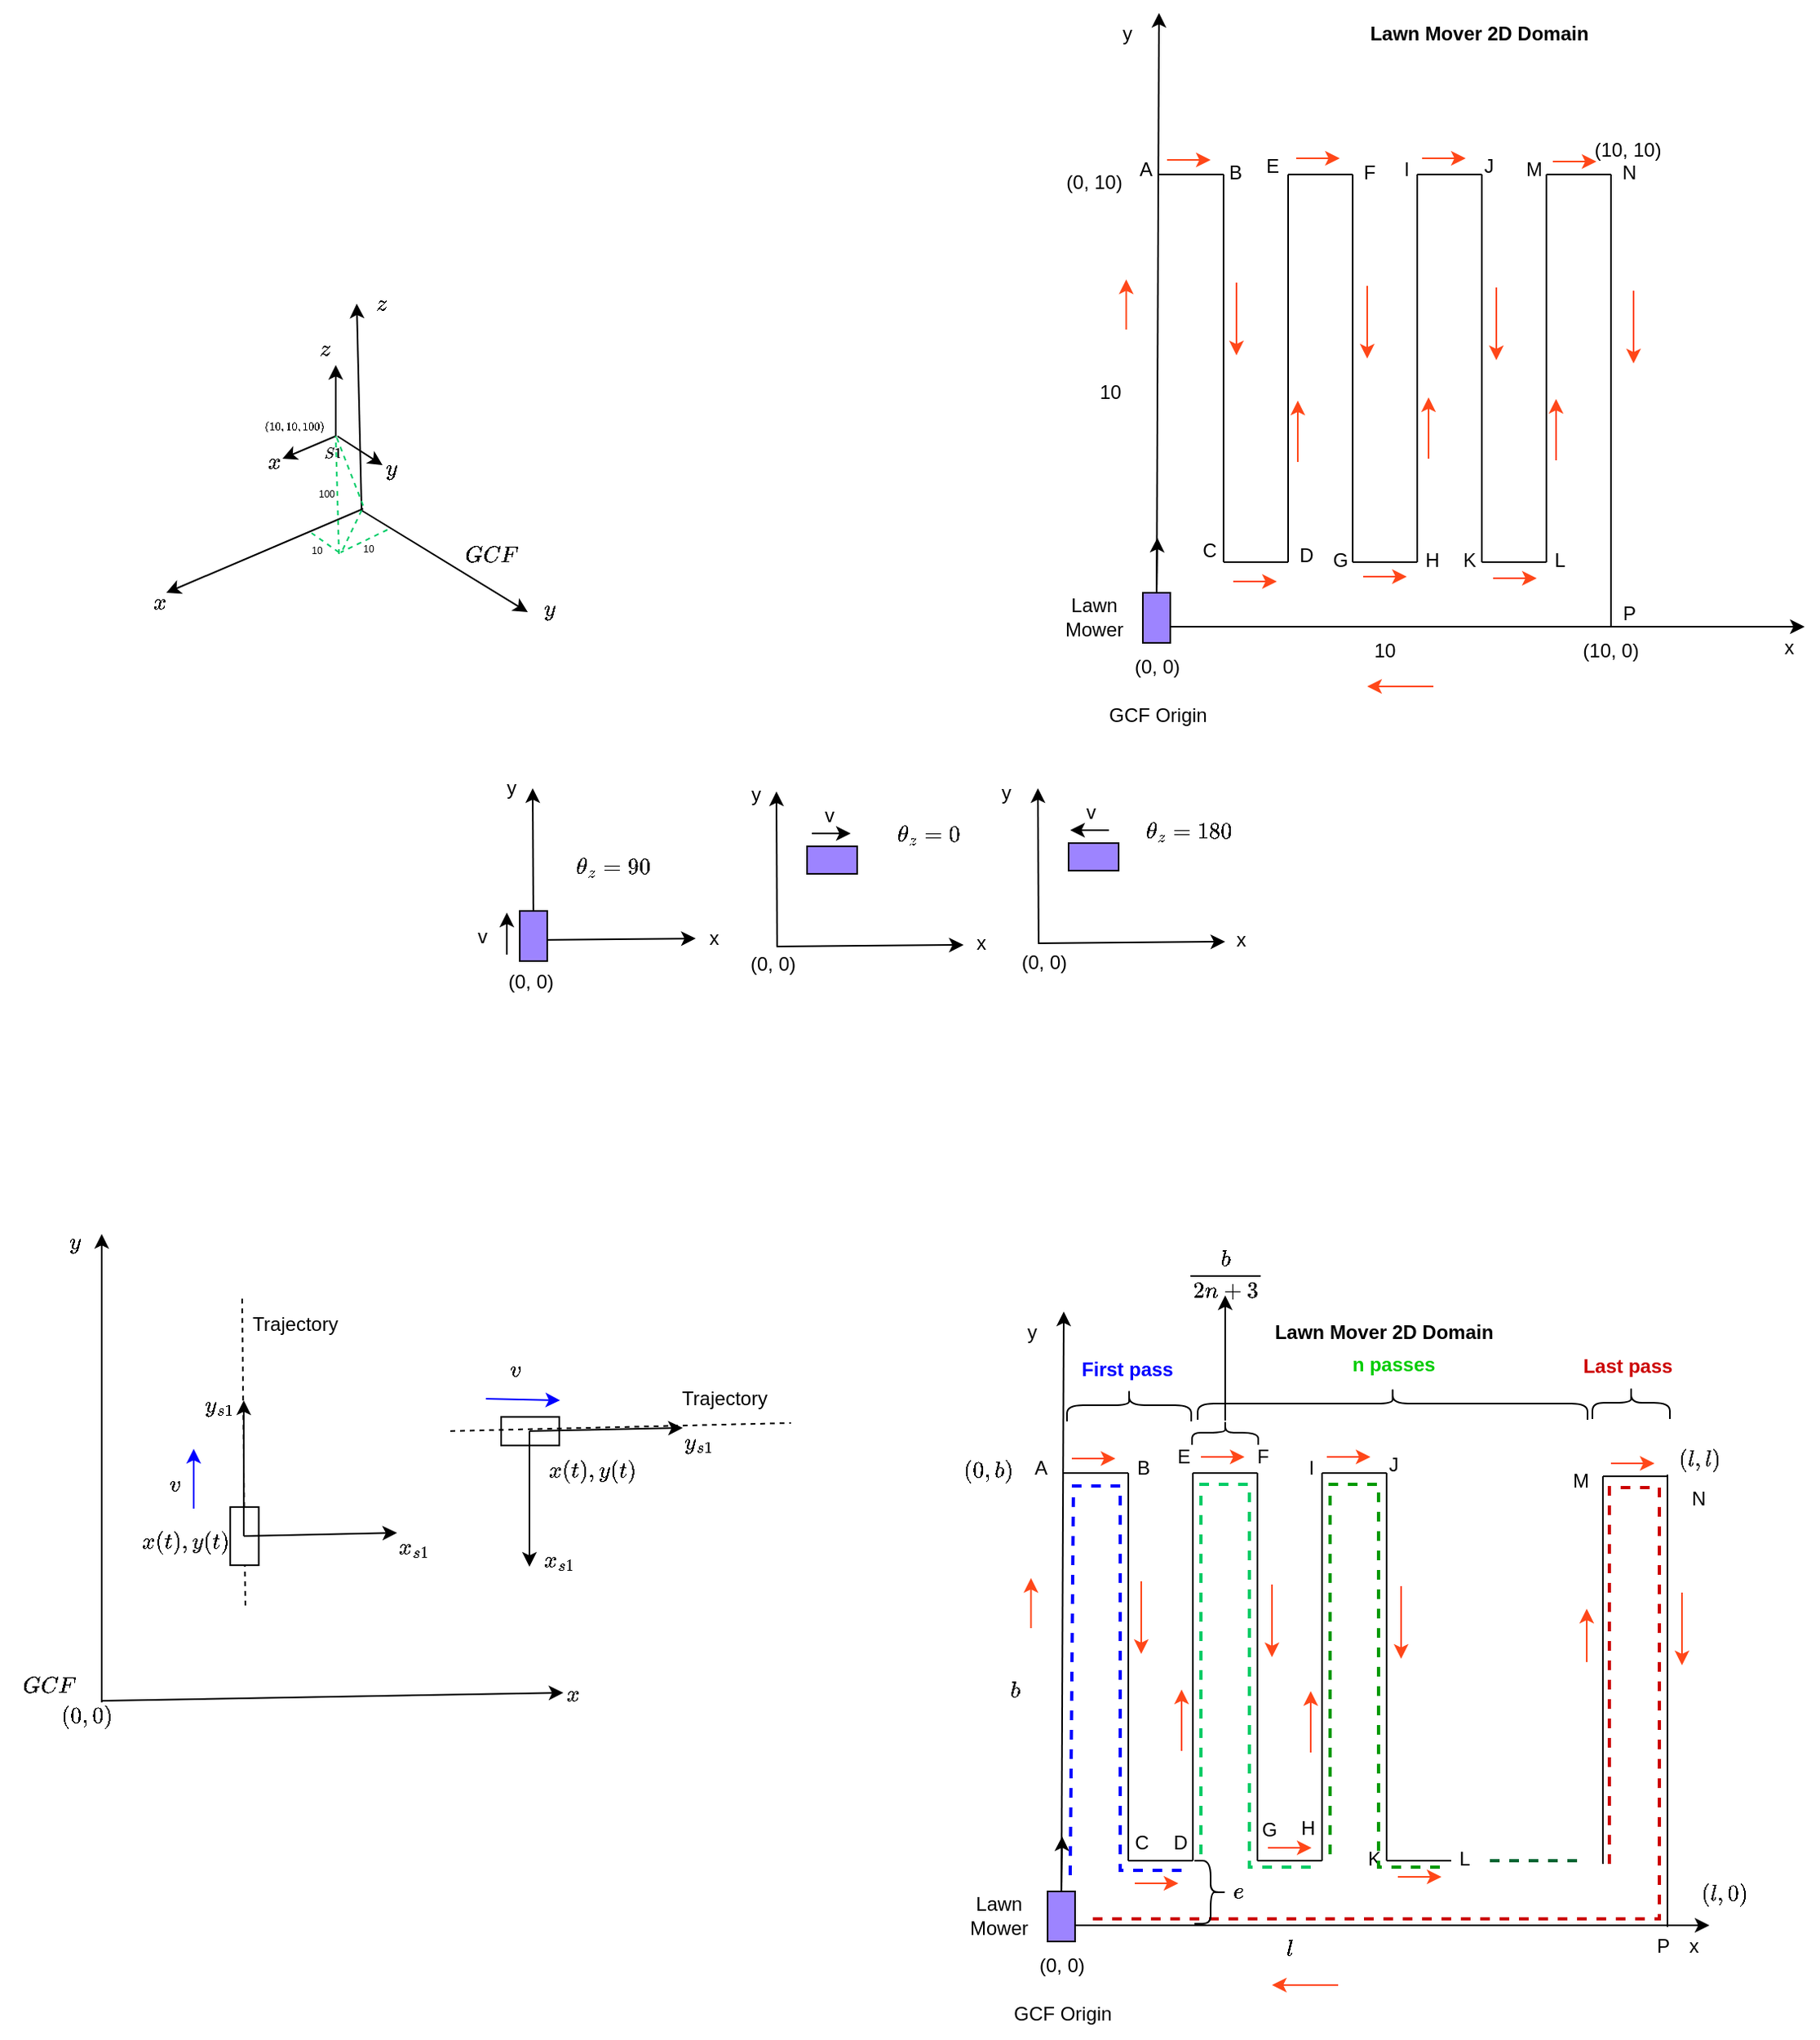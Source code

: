 <mxfile version="26.1.1">
  <diagram name="Page-1" id="CXETkPLG-mpseWr1Wi_M">
    <mxGraphModel dx="1083" dy="368" grid="0" gridSize="10" guides="0" tooltips="1" connect="1" arrows="1" fold="1" page="0" pageScale="1" pageWidth="850" pageHeight="1100" math="1" shadow="0">
      <root>
        <mxCell id="0" />
        <mxCell id="1" parent="0" />
        <mxCell id="3WBoE0iyFQPl4nHQGG1G-49" value="" style="rounded=0;whiteSpace=wrap;html=1;rotation=-90;" vertex="1" parent="1">
          <mxGeometry x="-184.54" y="954.23" width="36" height="17.66" as="geometry" />
        </mxCell>
        <mxCell id="bNmvHXN8VW5aIC0vyPQm-1" value="" style="endArrow=classic;html=1;rounded=0;" parent="1" source="bNmvHXN8VW5aIC0vyPQm-34" edge="1">
          <mxGeometry width="50" height="50" relative="1" as="geometry">
            <mxPoint x="400" y="400" as="sourcePoint" />
            <mxPoint x="400" y="20" as="targetPoint" />
          </mxGeometry>
        </mxCell>
        <mxCell id="bNmvHXN8VW5aIC0vyPQm-3" value="" style="endArrow=classic;html=1;rounded=0;" parent="1" edge="1">
          <mxGeometry width="50" height="50" relative="1" as="geometry">
            <mxPoint x="400" y="400" as="sourcePoint" />
            <mxPoint x="800" y="400" as="targetPoint" />
          </mxGeometry>
        </mxCell>
        <mxCell id="bNmvHXN8VW5aIC0vyPQm-7" value="" style="endArrow=none;html=1;rounded=0;" parent="1" edge="1">
          <mxGeometry width="50" height="50" relative="1" as="geometry">
            <mxPoint x="400" y="120" as="sourcePoint" />
            <mxPoint x="440" y="120" as="targetPoint" />
          </mxGeometry>
        </mxCell>
        <mxCell id="bNmvHXN8VW5aIC0vyPQm-8" value="" style="endArrow=none;html=1;rounded=0;fillColor=#FF8B32;" parent="1" edge="1">
          <mxGeometry width="50" height="50" relative="1" as="geometry">
            <mxPoint x="440" y="360" as="sourcePoint" />
            <mxPoint x="440" y="120" as="targetPoint" />
          </mxGeometry>
        </mxCell>
        <mxCell id="bNmvHXN8VW5aIC0vyPQm-9" value="" style="endArrow=none;html=1;rounded=0;" parent="1" edge="1">
          <mxGeometry width="50" height="50" relative="1" as="geometry">
            <mxPoint x="440" y="360" as="sourcePoint" />
            <mxPoint x="480" y="360" as="targetPoint" />
          </mxGeometry>
        </mxCell>
        <mxCell id="bNmvHXN8VW5aIC0vyPQm-10" value="" style="endArrow=none;html=1;rounded=0;" parent="1" edge="1">
          <mxGeometry width="50" height="50" relative="1" as="geometry">
            <mxPoint x="480" y="360" as="sourcePoint" />
            <mxPoint x="480" y="120" as="targetPoint" />
          </mxGeometry>
        </mxCell>
        <mxCell id="bNmvHXN8VW5aIC0vyPQm-11" value="" style="endArrow=none;html=1;rounded=0;" parent="1" edge="1">
          <mxGeometry width="50" height="50" relative="1" as="geometry">
            <mxPoint x="480" y="120" as="sourcePoint" />
            <mxPoint x="520" y="120" as="targetPoint" />
          </mxGeometry>
        </mxCell>
        <mxCell id="bNmvHXN8VW5aIC0vyPQm-12" value="" style="endArrow=none;html=1;rounded=0;" parent="1" edge="1">
          <mxGeometry width="50" height="50" relative="1" as="geometry">
            <mxPoint x="520" y="120" as="sourcePoint" />
            <mxPoint x="520" y="360" as="targetPoint" />
          </mxGeometry>
        </mxCell>
        <mxCell id="bNmvHXN8VW5aIC0vyPQm-13" value="" style="endArrow=none;html=1;rounded=0;" parent="1" edge="1">
          <mxGeometry width="50" height="50" relative="1" as="geometry">
            <mxPoint x="520" y="360" as="sourcePoint" />
            <mxPoint x="560" y="360" as="targetPoint" />
          </mxGeometry>
        </mxCell>
        <mxCell id="bNmvHXN8VW5aIC0vyPQm-14" value="" style="endArrow=none;html=1;rounded=0;" parent="1" edge="1">
          <mxGeometry width="50" height="50" relative="1" as="geometry">
            <mxPoint x="600" y="360" as="sourcePoint" />
            <mxPoint x="640" y="360" as="targetPoint" />
          </mxGeometry>
        </mxCell>
        <mxCell id="bNmvHXN8VW5aIC0vyPQm-15" value="" style="endArrow=none;html=1;rounded=0;" parent="1" edge="1">
          <mxGeometry width="50" height="50" relative="1" as="geometry">
            <mxPoint x="560" y="120" as="sourcePoint" />
            <mxPoint x="560" y="360" as="targetPoint" />
          </mxGeometry>
        </mxCell>
        <mxCell id="bNmvHXN8VW5aIC0vyPQm-16" value="" style="endArrow=none;html=1;rounded=0;" parent="1" edge="1">
          <mxGeometry width="50" height="50" relative="1" as="geometry">
            <mxPoint x="600" y="120" as="sourcePoint" />
            <mxPoint x="600" y="360" as="targetPoint" />
          </mxGeometry>
        </mxCell>
        <mxCell id="bNmvHXN8VW5aIC0vyPQm-17" value="" style="endArrow=none;html=1;rounded=0;" parent="1" edge="1">
          <mxGeometry width="50" height="50" relative="1" as="geometry">
            <mxPoint x="560" y="120" as="sourcePoint" />
            <mxPoint x="600" y="120" as="targetPoint" />
          </mxGeometry>
        </mxCell>
        <mxCell id="bNmvHXN8VW5aIC0vyPQm-18" value="" style="endArrow=none;html=1;rounded=0;" parent="1" edge="1">
          <mxGeometry width="50" height="50" relative="1" as="geometry">
            <mxPoint x="640" y="120" as="sourcePoint" />
            <mxPoint x="640" y="360" as="targetPoint" />
          </mxGeometry>
        </mxCell>
        <mxCell id="bNmvHXN8VW5aIC0vyPQm-19" value="" style="endArrow=none;html=1;rounded=0;" parent="1" edge="1">
          <mxGeometry width="50" height="50" relative="1" as="geometry">
            <mxPoint x="640" y="120" as="sourcePoint" />
            <mxPoint x="680" y="120" as="targetPoint" />
          </mxGeometry>
        </mxCell>
        <mxCell id="bNmvHXN8VW5aIC0vyPQm-20" value="" style="endArrow=none;html=1;rounded=0;" parent="1" edge="1">
          <mxGeometry width="50" height="50" relative="1" as="geometry">
            <mxPoint x="680" y="400" as="sourcePoint" />
            <mxPoint x="680" y="120" as="targetPoint" />
          </mxGeometry>
        </mxCell>
        <mxCell id="bNmvHXN8VW5aIC0vyPQm-21" value="10" style="text;html=1;align=center;verticalAlign=middle;whiteSpace=wrap;rounded=0;" parent="1" vertex="1">
          <mxGeometry x="510" y="400.0" width="60" height="30" as="geometry" />
        </mxCell>
        <mxCell id="bNmvHXN8VW5aIC0vyPQm-23" value="10" style="text;html=1;align=center;verticalAlign=middle;whiteSpace=wrap;rounded=0;" parent="1" vertex="1">
          <mxGeometry x="340" y="240.0" width="60" height="30" as="geometry" />
        </mxCell>
        <mxCell id="bNmvHXN8VW5aIC0vyPQm-24" value="(0, 0)" style="text;html=1;align=center;verticalAlign=middle;whiteSpace=wrap;rounded=0;" parent="1" vertex="1">
          <mxGeometry x="368.5" y="410" width="60" height="30" as="geometry" />
        </mxCell>
        <mxCell id="bNmvHXN8VW5aIC0vyPQm-25" value="(10, 10)" style="text;html=1;align=center;verticalAlign=middle;resizable=0;points=[];autosize=1;strokeColor=none;fillColor=none;" parent="1" vertex="1">
          <mxGeometry x="660" y="90" width="60" height="30" as="geometry" />
        </mxCell>
        <mxCell id="bNmvHXN8VW5aIC0vyPQm-26" value="(0, 10)" style="text;html=1;align=center;verticalAlign=middle;whiteSpace=wrap;rounded=0;" parent="1" vertex="1">
          <mxGeometry x="330" y="110" width="60" height="30" as="geometry" />
        </mxCell>
        <mxCell id="bNmvHXN8VW5aIC0vyPQm-27" value="(10, 0)" style="text;html=1;align=center;verticalAlign=middle;whiteSpace=wrap;rounded=0;" parent="1" vertex="1">
          <mxGeometry x="650" y="400" width="60" height="30" as="geometry" />
        </mxCell>
        <mxCell id="bNmvHXN8VW5aIC0vyPQm-28" value="GCF Origin" style="text;html=1;align=center;verticalAlign=middle;resizable=0;points=[];autosize=1;strokeColor=none;fillColor=none;" parent="1" vertex="1">
          <mxGeometry x="358.5" y="440" width="80" height="30" as="geometry" />
        </mxCell>
        <mxCell id="bNmvHXN8VW5aIC0vyPQm-29" value="x" style="text;html=1;align=center;verticalAlign=middle;resizable=0;points=[];autosize=1;strokeColor=none;fillColor=none;" parent="1" vertex="1">
          <mxGeometry x="775" y="398" width="30" height="30" as="geometry" />
        </mxCell>
        <mxCell id="bNmvHXN8VW5aIC0vyPQm-30" value="y" style="text;html=1;align=center;verticalAlign=middle;resizable=0;points=[];autosize=1;strokeColor=none;fillColor=none;" parent="1" vertex="1">
          <mxGeometry x="365" y="18" width="30" height="30" as="geometry" />
        </mxCell>
        <mxCell id="bNmvHXN8VW5aIC0vyPQm-31" value="&lt;b&gt;Lawn Mover 2D Domain&lt;/b&gt;" style="text;html=1;align=center;verticalAlign=middle;whiteSpace=wrap;rounded=0;" parent="1" vertex="1">
          <mxGeometry x="520" y="18" width="157" height="30" as="geometry" />
        </mxCell>
        <mxCell id="bNmvHXN8VW5aIC0vyPQm-35" value="" style="endArrow=classic;html=1;rounded=0;" parent="1" target="bNmvHXN8VW5aIC0vyPQm-34" edge="1">
          <mxGeometry width="50" height="50" relative="1" as="geometry">
            <mxPoint x="400" y="400" as="sourcePoint" />
            <mxPoint x="400" y="20" as="targetPoint" />
          </mxGeometry>
        </mxCell>
        <mxCell id="bNmvHXN8VW5aIC0vyPQm-34" value="" style="rounded=0;whiteSpace=wrap;html=1;fillColor=#9D84FF;" parent="1" vertex="1">
          <mxGeometry x="390" y="379" width="17" height="31" as="geometry" />
        </mxCell>
        <mxCell id="bNmvHXN8VW5aIC0vyPQm-36" value="" style="endArrow=classic;html=1;rounded=0;exitX=0.5;exitY=0;exitDx=0;exitDy=0;" parent="1" source="bNmvHXN8VW5aIC0vyPQm-34" edge="1">
          <mxGeometry width="50" height="50" relative="1" as="geometry">
            <mxPoint x="504" y="379" as="sourcePoint" />
            <mxPoint x="399" y="345" as="targetPoint" />
          </mxGeometry>
        </mxCell>
        <mxCell id="bNmvHXN8VW5aIC0vyPQm-37" value="" style="endArrow=classic;html=1;rounded=0;strokeColor=#FF4719;" parent="1" edge="1">
          <mxGeometry width="50" height="50" relative="1" as="geometry">
            <mxPoint x="379.71" y="216" as="sourcePoint" />
            <mxPoint x="379.71" y="185" as="targetPoint" />
          </mxGeometry>
        </mxCell>
        <mxCell id="bNmvHXN8VW5aIC0vyPQm-38" value="" style="endArrow=classic;html=1;rounded=0;strokeColor=#FF4719;" parent="1" edge="1">
          <mxGeometry width="50" height="50" relative="1" as="geometry">
            <mxPoint x="405" y="111" as="sourcePoint" />
            <mxPoint x="432" y="111" as="targetPoint" />
          </mxGeometry>
        </mxCell>
        <mxCell id="bNmvHXN8VW5aIC0vyPQm-39" value="" style="endArrow=classic;html=1;rounded=0;strokeColor=#FF4719;" parent="1" edge="1">
          <mxGeometry width="50" height="50" relative="1" as="geometry">
            <mxPoint x="485" y="110" as="sourcePoint" />
            <mxPoint x="512" y="110" as="targetPoint" />
          </mxGeometry>
        </mxCell>
        <mxCell id="bNmvHXN8VW5aIC0vyPQm-40" value="" style="endArrow=classic;html=1;rounded=0;strokeColor=#FF4719;" parent="1" edge="1">
          <mxGeometry width="50" height="50" relative="1" as="geometry">
            <mxPoint x="563" y="110" as="sourcePoint" />
            <mxPoint x="590" y="110" as="targetPoint" />
          </mxGeometry>
        </mxCell>
        <mxCell id="bNmvHXN8VW5aIC0vyPQm-41" value="" style="endArrow=classic;html=1;rounded=0;strokeColor=#FF4719;" parent="1" edge="1">
          <mxGeometry width="50" height="50" relative="1" as="geometry">
            <mxPoint x="644" y="112" as="sourcePoint" />
            <mxPoint x="671" y="112" as="targetPoint" />
          </mxGeometry>
        </mxCell>
        <mxCell id="bNmvHXN8VW5aIC0vyPQm-42" value="" style="endArrow=classic;html=1;rounded=0;strokeColor=#FF4719;" parent="1" edge="1">
          <mxGeometry width="50" height="50" relative="1" as="geometry">
            <mxPoint x="694" y="192" as="sourcePoint" />
            <mxPoint x="694" y="237" as="targetPoint" />
          </mxGeometry>
        </mxCell>
        <mxCell id="bNmvHXN8VW5aIC0vyPQm-43" value="" style="endArrow=classic;html=1;rounded=0;strokeColor=#FF4719;" parent="1" edge="1">
          <mxGeometry width="50" height="50" relative="1" as="geometry">
            <mxPoint x="609" y="190" as="sourcePoint" />
            <mxPoint x="609" y="235" as="targetPoint" />
          </mxGeometry>
        </mxCell>
        <mxCell id="bNmvHXN8VW5aIC0vyPQm-44" value="" style="endArrow=classic;html=1;rounded=0;strokeColor=#FF4719;" parent="1" edge="1">
          <mxGeometry width="50" height="50" relative="1" as="geometry">
            <mxPoint x="529" y="189" as="sourcePoint" />
            <mxPoint x="529" y="234" as="targetPoint" />
          </mxGeometry>
        </mxCell>
        <mxCell id="bNmvHXN8VW5aIC0vyPQm-45" value="" style="endArrow=classic;html=1;rounded=0;strokeColor=#FF4719;" parent="1" edge="1">
          <mxGeometry width="50" height="50" relative="1" as="geometry">
            <mxPoint x="448" y="187" as="sourcePoint" />
            <mxPoint x="448" y="232" as="targetPoint" />
          </mxGeometry>
        </mxCell>
        <mxCell id="bNmvHXN8VW5aIC0vyPQm-46" value="" style="endArrow=classic;html=1;rounded=0;strokeColor=#FF4719;" parent="1" edge="1">
          <mxGeometry width="50" height="50" relative="1" as="geometry">
            <mxPoint x="446" y="372" as="sourcePoint" />
            <mxPoint x="473" y="372" as="targetPoint" />
          </mxGeometry>
        </mxCell>
        <mxCell id="bNmvHXN8VW5aIC0vyPQm-47" value="" style="endArrow=classic;html=1;rounded=0;strokeColor=#FF4719;" parent="1" edge="1">
          <mxGeometry width="50" height="50" relative="1" as="geometry">
            <mxPoint x="526.5" y="369" as="sourcePoint" />
            <mxPoint x="553.5" y="369" as="targetPoint" />
          </mxGeometry>
        </mxCell>
        <mxCell id="bNmvHXN8VW5aIC0vyPQm-48" value="" style="endArrow=classic;html=1;rounded=0;strokeColor=#FF4719;" parent="1" edge="1">
          <mxGeometry width="50" height="50" relative="1" as="geometry">
            <mxPoint x="607" y="370" as="sourcePoint" />
            <mxPoint x="634" y="370" as="targetPoint" />
          </mxGeometry>
        </mxCell>
        <mxCell id="bNmvHXN8VW5aIC0vyPQm-49" value="" style="endArrow=classic;html=1;rounded=0;strokeColor=#FF4719;" parent="1" edge="1">
          <mxGeometry width="50" height="50" relative="1" as="geometry">
            <mxPoint x="646" y="297" as="sourcePoint" />
            <mxPoint x="646" y="259" as="targetPoint" />
          </mxGeometry>
        </mxCell>
        <mxCell id="bNmvHXN8VW5aIC0vyPQm-50" value="" style="endArrow=classic;html=1;rounded=0;strokeColor=#FF4719;" parent="1" edge="1">
          <mxGeometry width="50" height="50" relative="1" as="geometry">
            <mxPoint x="567" y="296" as="sourcePoint" />
            <mxPoint x="567" y="258" as="targetPoint" />
          </mxGeometry>
        </mxCell>
        <mxCell id="bNmvHXN8VW5aIC0vyPQm-51" value="" style="endArrow=classic;html=1;rounded=0;strokeColor=#FF4719;" parent="1" edge="1">
          <mxGeometry width="50" height="50" relative="1" as="geometry">
            <mxPoint x="486" y="298" as="sourcePoint" />
            <mxPoint x="486" y="260" as="targetPoint" />
          </mxGeometry>
        </mxCell>
        <mxCell id="bNmvHXN8VW5aIC0vyPQm-52" value="" style="endArrow=classic;html=1;rounded=0;strokeColor=#FF4719;" parent="1" edge="1">
          <mxGeometry width="50" height="50" relative="1" as="geometry">
            <mxPoint x="570" y="437" as="sourcePoint" />
            <mxPoint x="529" y="437" as="targetPoint" />
          </mxGeometry>
        </mxCell>
        <mxCell id="bNmvHXN8VW5aIC0vyPQm-53" value="Lawn Mower" style="text;html=1;align=center;verticalAlign=middle;whiteSpace=wrap;rounded=0;" parent="1" vertex="1">
          <mxGeometry x="330" y="379" width="60" height="30" as="geometry" />
        </mxCell>
        <mxCell id="bNmvHXN8VW5aIC0vyPQm-54" value="A" style="text;html=1;align=center;verticalAlign=middle;whiteSpace=wrap;rounded=0;" parent="1" vertex="1">
          <mxGeometry x="362" y="102" width="60" height="30" as="geometry" />
        </mxCell>
        <mxCell id="bNmvHXN8VW5aIC0vyPQm-56" value="B" style="text;html=1;align=center;verticalAlign=middle;resizable=0;points=[];autosize=1;strokeColor=none;fillColor=none;" parent="1" vertex="1">
          <mxGeometry x="434" y="106" width="26" height="26" as="geometry" />
        </mxCell>
        <mxCell id="bNmvHXN8VW5aIC0vyPQm-57" value="C" style="text;html=1;align=center;verticalAlign=middle;resizable=0;points=[];autosize=1;strokeColor=none;fillColor=none;" parent="1" vertex="1">
          <mxGeometry x="417" y="340" width="27" height="26" as="geometry" />
        </mxCell>
        <mxCell id="bNmvHXN8VW5aIC0vyPQm-58" value="D" style="text;html=1;align=center;verticalAlign=middle;resizable=0;points=[];autosize=1;strokeColor=none;fillColor=none;" parent="1" vertex="1">
          <mxGeometry x="477" y="343" width="27" height="26" as="geometry" />
        </mxCell>
        <mxCell id="bNmvHXN8VW5aIC0vyPQm-59" value="E" style="text;html=1;align=center;verticalAlign=middle;resizable=0;points=[];autosize=1;strokeColor=none;fillColor=none;" parent="1" vertex="1">
          <mxGeometry x="457" y="102" width="26" height="26" as="geometry" />
        </mxCell>
        <mxCell id="bNmvHXN8VW5aIC0vyPQm-60" value="F" style="text;html=1;align=center;verticalAlign=middle;resizable=0;points=[];autosize=1;strokeColor=none;fillColor=none;" parent="1" vertex="1">
          <mxGeometry x="517" y="106" width="25" height="26" as="geometry" />
        </mxCell>
        <mxCell id="bNmvHXN8VW5aIC0vyPQm-61" value="G" style="text;html=1;align=center;verticalAlign=middle;resizable=0;points=[];autosize=1;strokeColor=none;fillColor=none;" parent="1" vertex="1">
          <mxGeometry x="498" y="346" width="27" height="26" as="geometry" />
        </mxCell>
        <mxCell id="bNmvHXN8VW5aIC0vyPQm-62" value="H" style="text;html=1;align=center;verticalAlign=middle;resizable=0;points=[];autosize=1;strokeColor=none;fillColor=none;" parent="1" vertex="1">
          <mxGeometry x="555" y="346" width="27" height="26" as="geometry" />
        </mxCell>
        <mxCell id="bNmvHXN8VW5aIC0vyPQm-63" value="I" style="text;html=1;align=center;verticalAlign=middle;resizable=0;points=[];autosize=1;strokeColor=none;fillColor=none;" parent="1" vertex="1">
          <mxGeometry x="542" y="104" width="21" height="26" as="geometry" />
        </mxCell>
        <mxCell id="bNmvHXN8VW5aIC0vyPQm-64" value="J" style="text;html=1;align=center;verticalAlign=middle;resizable=0;points=[];autosize=1;strokeColor=none;fillColor=none;" parent="1" vertex="1">
          <mxGeometry x="592" y="102" width="24" height="26" as="geometry" />
        </mxCell>
        <mxCell id="bNmvHXN8VW5aIC0vyPQm-65" value="K" style="text;html=1;align=center;verticalAlign=middle;resizable=0;points=[];autosize=1;strokeColor=none;fillColor=none;" parent="1" vertex="1">
          <mxGeometry x="579" y="346" width="26" height="26" as="geometry" />
        </mxCell>
        <mxCell id="bNmvHXN8VW5aIC0vyPQm-66" value="L" style="text;html=1;align=center;verticalAlign=middle;resizable=0;points=[];autosize=1;strokeColor=none;fillColor=none;" parent="1" vertex="1">
          <mxGeometry x="635" y="346" width="25" height="26" as="geometry" />
        </mxCell>
        <mxCell id="bNmvHXN8VW5aIC0vyPQm-67" value="M" style="text;html=1;align=center;verticalAlign=middle;resizable=0;points=[];autosize=1;strokeColor=none;fillColor=none;" parent="1" vertex="1">
          <mxGeometry x="618" y="104" width="28" height="26" as="geometry" />
        </mxCell>
        <mxCell id="bNmvHXN8VW5aIC0vyPQm-68" value="N" style="text;html=1;align=center;verticalAlign=middle;resizable=0;points=[];autosize=1;strokeColor=none;fillColor=none;" parent="1" vertex="1">
          <mxGeometry x="677" y="106" width="27" height="26" as="geometry" />
        </mxCell>
        <mxCell id="bNmvHXN8VW5aIC0vyPQm-69" value="P" style="text;html=1;align=center;verticalAlign=middle;resizable=0;points=[];autosize=1;strokeColor=none;fillColor=none;" parent="1" vertex="1">
          <mxGeometry x="678" y="379" width="26" height="26" as="geometry" />
        </mxCell>
        <mxCell id="bNmvHXN8VW5aIC0vyPQm-70" value="" style="endArrow=classic;html=1;rounded=0;" parent="1" source="bNmvHXN8VW5aIC0vyPQm-72" edge="1">
          <mxGeometry width="50" height="50" relative="1" as="geometry">
            <mxPoint x="12" y="594" as="sourcePoint" />
            <mxPoint x="12" y="500" as="targetPoint" />
          </mxGeometry>
        </mxCell>
        <mxCell id="bNmvHXN8VW5aIC0vyPQm-71" value="" style="endArrow=classic;html=1;rounded=0;" parent="1" edge="1">
          <mxGeometry width="50" height="50" relative="1" as="geometry">
            <mxPoint x="12" y="594" as="sourcePoint" />
            <mxPoint x="113" y="593" as="targetPoint" />
          </mxGeometry>
        </mxCell>
        <mxCell id="bNmvHXN8VW5aIC0vyPQm-73" value="" style="endArrow=classic;html=1;rounded=0;" parent="1" target="bNmvHXN8VW5aIC0vyPQm-72" edge="1">
          <mxGeometry width="50" height="50" relative="1" as="geometry">
            <mxPoint x="12" y="594" as="sourcePoint" />
            <mxPoint x="12" y="480" as="targetPoint" />
          </mxGeometry>
        </mxCell>
        <mxCell id="bNmvHXN8VW5aIC0vyPQm-72" value="" style="rounded=0;whiteSpace=wrap;html=1;fillColor=#9D84FF;" parent="1" vertex="1">
          <mxGeometry x="4" y="576" width="17" height="31" as="geometry" />
        </mxCell>
        <mxCell id="bNmvHXN8VW5aIC0vyPQm-74" value="x" style="text;html=1;align=center;verticalAlign=middle;whiteSpace=wrap;rounded=0;" parent="1" vertex="1">
          <mxGeometry x="115" y="585" width="19" height="16" as="geometry" />
        </mxCell>
        <mxCell id="bNmvHXN8VW5aIC0vyPQm-75" value="y" style="text;html=1;align=center;verticalAlign=middle;whiteSpace=wrap;rounded=0;" parent="1" vertex="1">
          <mxGeometry x="-9" y="491" width="16" height="18" as="geometry" />
        </mxCell>
        <mxCell id="bNmvHXN8VW5aIC0vyPQm-76" value="$$\theta_z = 90$$" style="text;html=1;align=center;verticalAlign=middle;whiteSpace=wrap;rounded=0;" parent="1" vertex="1">
          <mxGeometry x="32" y="534" width="60" height="30" as="geometry" />
        </mxCell>
        <mxCell id="bNmvHXN8VW5aIC0vyPQm-77" value="" style="endArrow=classic;html=1;rounded=0;" parent="1" edge="1">
          <mxGeometry width="50" height="50" relative="1" as="geometry">
            <mxPoint x="-4" y="603" as="sourcePoint" />
            <mxPoint x="-4" y="577" as="targetPoint" />
          </mxGeometry>
        </mxCell>
        <mxCell id="bNmvHXN8VW5aIC0vyPQm-78" value="v" style="text;html=1;align=center;verticalAlign=middle;whiteSpace=wrap;rounded=0;" parent="1" vertex="1">
          <mxGeometry x="-28" y="584.5" width="18" height="15" as="geometry" />
        </mxCell>
        <mxCell id="bNmvHXN8VW5aIC0vyPQm-87" value="" style="endArrow=classic;html=1;rounded=0;" parent="1" edge="1">
          <mxGeometry width="50" height="50" relative="1" as="geometry">
            <mxPoint x="163.43" y="598" as="sourcePoint" />
            <mxPoint x="163" y="502" as="targetPoint" />
          </mxGeometry>
        </mxCell>
        <mxCell id="bNmvHXN8VW5aIC0vyPQm-88" value="" style="endArrow=classic;html=1;rounded=0;" parent="1" edge="1">
          <mxGeometry width="50" height="50" relative="1" as="geometry">
            <mxPoint x="163" y="598" as="sourcePoint" />
            <mxPoint x="279" y="597" as="targetPoint" />
          </mxGeometry>
        </mxCell>
        <mxCell id="bNmvHXN8VW5aIC0vyPQm-91" value="$$\theta_z = 0$$" style="text;html=1;align=center;verticalAlign=middle;whiteSpace=wrap;rounded=0;" parent="1" vertex="1">
          <mxGeometry x="227" y="514" width="60" height="30" as="geometry" />
        </mxCell>
        <mxCell id="bNmvHXN8VW5aIC0vyPQm-92" value="" style="endArrow=classic;html=1;rounded=0;" parent="1" edge="1">
          <mxGeometry width="50" height="50" relative="1" as="geometry">
            <mxPoint x="185" y="528" as="sourcePoint" />
            <mxPoint x="209" y="528" as="targetPoint" />
          </mxGeometry>
        </mxCell>
        <mxCell id="bNmvHXN8VW5aIC0vyPQm-93" value="v" style="text;html=1;align=center;verticalAlign=middle;whiteSpace=wrap;rounded=0;" parent="1" vertex="1">
          <mxGeometry x="187" y="509" width="18" height="15" as="geometry" />
        </mxCell>
        <mxCell id="bNmvHXN8VW5aIC0vyPQm-94" value="" style="rounded=0;whiteSpace=wrap;html=1;fillColor=#9D84FF;rotation=90;" parent="1" vertex="1">
          <mxGeometry x="189" y="529" width="17" height="31" as="geometry" />
        </mxCell>
        <mxCell id="bNmvHXN8VW5aIC0vyPQm-95" value="" style="endArrow=classic;html=1;rounded=0;" parent="1" edge="1">
          <mxGeometry width="50" height="50" relative="1" as="geometry">
            <mxPoint x="325.43" y="596" as="sourcePoint" />
            <mxPoint x="325" y="500" as="targetPoint" />
          </mxGeometry>
        </mxCell>
        <mxCell id="bNmvHXN8VW5aIC0vyPQm-96" value="" style="endArrow=classic;html=1;rounded=0;" parent="1" edge="1">
          <mxGeometry width="50" height="50" relative="1" as="geometry">
            <mxPoint x="325" y="596" as="sourcePoint" />
            <mxPoint x="441" y="595" as="targetPoint" />
          </mxGeometry>
        </mxCell>
        <mxCell id="bNmvHXN8VW5aIC0vyPQm-97" value="$$\theta_z = 180$$" style="text;html=1;align=center;verticalAlign=middle;whiteSpace=wrap;rounded=0;" parent="1" vertex="1">
          <mxGeometry x="389" y="512" width="60" height="30" as="geometry" />
        </mxCell>
        <mxCell id="bNmvHXN8VW5aIC0vyPQm-98" value="" style="endArrow=classic;html=1;rounded=0;" parent="1" edge="1">
          <mxGeometry width="50" height="50" relative="1" as="geometry">
            <mxPoint x="369" y="526" as="sourcePoint" />
            <mxPoint x="345" y="526" as="targetPoint" />
          </mxGeometry>
        </mxCell>
        <mxCell id="bNmvHXN8VW5aIC0vyPQm-99" value="v" style="text;html=1;align=center;verticalAlign=middle;whiteSpace=wrap;rounded=0;" parent="1" vertex="1">
          <mxGeometry x="349" y="507" width="18" height="15" as="geometry" />
        </mxCell>
        <mxCell id="bNmvHXN8VW5aIC0vyPQm-100" value="" style="rounded=0;whiteSpace=wrap;html=1;fillColor=#9D84FF;rotation=90;" parent="1" vertex="1">
          <mxGeometry x="351" y="527" width="17" height="31" as="geometry" />
        </mxCell>
        <mxCell id="bNmvHXN8VW5aIC0vyPQm-101" value="x" style="text;html=1;align=center;verticalAlign=middle;whiteSpace=wrap;rounded=0;" parent="1" vertex="1">
          <mxGeometry x="260" y="581" width="60" height="30" as="geometry" />
        </mxCell>
        <mxCell id="bNmvHXN8VW5aIC0vyPQm-102" value="x" style="text;html=1;align=center;verticalAlign=middle;whiteSpace=wrap;rounded=0;" parent="1" vertex="1">
          <mxGeometry x="421" y="579" width="60" height="30" as="geometry" />
        </mxCell>
        <mxCell id="bNmvHXN8VW5aIC0vyPQm-103" value="y" style="text;html=1;align=center;verticalAlign=middle;resizable=0;points=[];autosize=1;strokeColor=none;fillColor=none;" parent="1" vertex="1">
          <mxGeometry x="293" y="490" width="24" height="26" as="geometry" />
        </mxCell>
        <mxCell id="bNmvHXN8VW5aIC0vyPQm-104" value="y" style="text;html=1;align=center;verticalAlign=middle;resizable=0;points=[];autosize=1;strokeColor=none;fillColor=none;" parent="1" vertex="1">
          <mxGeometry x="138" y="491" width="24" height="26" as="geometry" />
        </mxCell>
        <mxCell id="bNmvHXN8VW5aIC0vyPQm-105" value="(0, 0)" style="text;html=1;align=center;verticalAlign=middle;whiteSpace=wrap;rounded=0;" parent="1" vertex="1">
          <mxGeometry x="299" y="593" width="60" height="30" as="geometry" />
        </mxCell>
        <mxCell id="bNmvHXN8VW5aIC0vyPQm-106" value="(0, 0)" style="text;html=1;align=center;verticalAlign=middle;whiteSpace=wrap;rounded=0;" parent="1" vertex="1">
          <mxGeometry x="131" y="594" width="60" height="30" as="geometry" />
        </mxCell>
        <mxCell id="bNmvHXN8VW5aIC0vyPQm-108" value="(0, 0)" style="text;html=1;align=center;verticalAlign=middle;whiteSpace=wrap;rounded=0;" parent="1" vertex="1">
          <mxGeometry x="-19" y="605" width="60" height="30" as="geometry" />
        </mxCell>
        <mxCell id="bNmvHXN8VW5aIC0vyPQm-170" value="" style="endArrow=classic;html=1;rounded=0;" parent="1" source="bNmvHXN8VW5aIC0vyPQm-197" edge="1">
          <mxGeometry width="50" height="50" relative="1" as="geometry">
            <mxPoint x="341" y="1204" as="sourcePoint" />
            <mxPoint x="341" y="824" as="targetPoint" />
          </mxGeometry>
        </mxCell>
        <mxCell id="bNmvHXN8VW5aIC0vyPQm-171" value="" style="endArrow=classic;html=1;rounded=0;" parent="1" edge="1">
          <mxGeometry width="50" height="50" relative="1" as="geometry">
            <mxPoint x="341" y="1204" as="sourcePoint" />
            <mxPoint x="741" y="1204" as="targetPoint" />
          </mxGeometry>
        </mxCell>
        <mxCell id="bNmvHXN8VW5aIC0vyPQm-172" value="" style="endArrow=none;html=1;rounded=0;" parent="1" edge="1">
          <mxGeometry width="50" height="50" relative="1" as="geometry">
            <mxPoint x="341" y="924" as="sourcePoint" />
            <mxPoint x="381" y="924" as="targetPoint" />
          </mxGeometry>
        </mxCell>
        <mxCell id="bNmvHXN8VW5aIC0vyPQm-173" value="" style="endArrow=none;html=1;rounded=0;fillColor=#FF8B32;" parent="1" edge="1">
          <mxGeometry width="50" height="50" relative="1" as="geometry">
            <mxPoint x="381" y="1164" as="sourcePoint" />
            <mxPoint x="381" y="924" as="targetPoint" />
          </mxGeometry>
        </mxCell>
        <mxCell id="bNmvHXN8VW5aIC0vyPQm-174" value="" style="endArrow=none;html=1;rounded=0;" parent="1" edge="1">
          <mxGeometry width="50" height="50" relative="1" as="geometry">
            <mxPoint x="381" y="1164" as="sourcePoint" />
            <mxPoint x="421" y="1164" as="targetPoint" />
          </mxGeometry>
        </mxCell>
        <mxCell id="bNmvHXN8VW5aIC0vyPQm-175" value="" style="endArrow=none;html=1;rounded=0;" parent="1" edge="1">
          <mxGeometry width="50" height="50" relative="1" as="geometry">
            <mxPoint x="421" y="1164" as="sourcePoint" />
            <mxPoint x="421" y="924" as="targetPoint" />
          </mxGeometry>
        </mxCell>
        <mxCell id="bNmvHXN8VW5aIC0vyPQm-176" value="" style="endArrow=none;html=1;rounded=0;" parent="1" edge="1">
          <mxGeometry width="50" height="50" relative="1" as="geometry">
            <mxPoint x="421" y="924" as="sourcePoint" />
            <mxPoint x="461" y="924" as="targetPoint" />
          </mxGeometry>
        </mxCell>
        <mxCell id="bNmvHXN8VW5aIC0vyPQm-177" value="" style="endArrow=none;html=1;rounded=0;" parent="1" edge="1">
          <mxGeometry width="50" height="50" relative="1" as="geometry">
            <mxPoint x="461" y="924" as="sourcePoint" />
            <mxPoint x="461" y="1164" as="targetPoint" />
          </mxGeometry>
        </mxCell>
        <mxCell id="bNmvHXN8VW5aIC0vyPQm-178" value="" style="endArrow=none;html=1;rounded=0;" parent="1" edge="1">
          <mxGeometry width="50" height="50" relative="1" as="geometry">
            <mxPoint x="461" y="1164" as="sourcePoint" />
            <mxPoint x="501" y="1164" as="targetPoint" />
          </mxGeometry>
        </mxCell>
        <mxCell id="bNmvHXN8VW5aIC0vyPQm-179" value="" style="endArrow=none;html=1;rounded=0;" parent="1" edge="1">
          <mxGeometry width="50" height="50" relative="1" as="geometry">
            <mxPoint x="541" y="1164" as="sourcePoint" />
            <mxPoint x="581" y="1164" as="targetPoint" />
          </mxGeometry>
        </mxCell>
        <mxCell id="bNmvHXN8VW5aIC0vyPQm-180" value="" style="endArrow=none;html=1;rounded=0;" parent="1" edge="1">
          <mxGeometry width="50" height="50" relative="1" as="geometry">
            <mxPoint x="501" y="924" as="sourcePoint" />
            <mxPoint x="501" y="1164" as="targetPoint" />
          </mxGeometry>
        </mxCell>
        <mxCell id="bNmvHXN8VW5aIC0vyPQm-181" value="" style="endArrow=none;html=1;rounded=0;" parent="1" edge="1">
          <mxGeometry width="50" height="50" relative="1" as="geometry">
            <mxPoint x="541" y="924" as="sourcePoint" />
            <mxPoint x="541" y="1164" as="targetPoint" />
          </mxGeometry>
        </mxCell>
        <mxCell id="bNmvHXN8VW5aIC0vyPQm-182" value="" style="endArrow=none;html=1;rounded=0;" parent="1" edge="1">
          <mxGeometry width="50" height="50" relative="1" as="geometry">
            <mxPoint x="501" y="924" as="sourcePoint" />
            <mxPoint x="541" y="924" as="targetPoint" />
          </mxGeometry>
        </mxCell>
        <mxCell id="bNmvHXN8VW5aIC0vyPQm-183" value="" style="endArrow=none;html=1;rounded=0;" parent="1" edge="1">
          <mxGeometry width="50" height="50" relative="1" as="geometry">
            <mxPoint x="675" y="926" as="sourcePoint" />
            <mxPoint x="675" y="1166" as="targetPoint" />
          </mxGeometry>
        </mxCell>
        <mxCell id="bNmvHXN8VW5aIC0vyPQm-184" value="" style="endArrow=none;html=1;rounded=0;" parent="1" edge="1">
          <mxGeometry width="50" height="50" relative="1" as="geometry">
            <mxPoint x="675" y="926" as="sourcePoint" />
            <mxPoint x="715" y="926" as="targetPoint" />
          </mxGeometry>
        </mxCell>
        <mxCell id="bNmvHXN8VW5aIC0vyPQm-185" value="" style="endArrow=none;html=1;rounded=0;" parent="1" edge="1">
          <mxGeometry width="50" height="50" relative="1" as="geometry">
            <mxPoint x="715" y="1205" as="sourcePoint" />
            <mxPoint x="715" y="925" as="targetPoint" />
          </mxGeometry>
        </mxCell>
        <mxCell id="bNmvHXN8VW5aIC0vyPQm-186" value="$$l$$" style="text;html=1;align=center;verticalAlign=middle;whiteSpace=wrap;rounded=0;" parent="1" vertex="1">
          <mxGeometry x="451" y="1204" width="60" height="30" as="geometry" />
        </mxCell>
        <mxCell id="bNmvHXN8VW5aIC0vyPQm-187" value="$$b$$" style="text;html=1;align=center;verticalAlign=middle;whiteSpace=wrap;rounded=0;" parent="1" vertex="1">
          <mxGeometry x="281" y="1044" width="60" height="30" as="geometry" />
        </mxCell>
        <mxCell id="bNmvHXN8VW5aIC0vyPQm-188" value="(0, 0)" style="text;html=1;align=center;verticalAlign=middle;whiteSpace=wrap;rounded=0;" parent="1" vertex="1">
          <mxGeometry x="309.5" y="1214" width="60" height="30" as="geometry" />
        </mxCell>
        <mxCell id="bNmvHXN8VW5aIC0vyPQm-189" value="$$(l, l)$$" style="text;html=1;align=center;verticalAlign=middle;resizable=0;points=[];autosize=1;strokeColor=none;fillColor=none;" parent="1" vertex="1">
          <mxGeometry x="702" y="903" width="65" height="26" as="geometry" />
        </mxCell>
        <mxCell id="bNmvHXN8VW5aIC0vyPQm-190" value="$$(0, b)$$" style="text;html=1;align=center;verticalAlign=middle;whiteSpace=wrap;rounded=0;" parent="1" vertex="1">
          <mxGeometry x="264" y="908" width="60" height="30" as="geometry" />
        </mxCell>
        <mxCell id="bNmvHXN8VW5aIC0vyPQm-191" value="$$(l, 0)$$" style="text;html=1;align=center;verticalAlign=middle;whiteSpace=wrap;rounded=0;" parent="1" vertex="1">
          <mxGeometry x="720" y="1170" width="60" height="30" as="geometry" />
        </mxCell>
        <mxCell id="bNmvHXN8VW5aIC0vyPQm-192" value="GCF Origin" style="text;html=1;align=center;verticalAlign=middle;resizable=0;points=[];autosize=1;strokeColor=none;fillColor=none;" parent="1" vertex="1">
          <mxGeometry x="299.5" y="1244" width="80" height="30" as="geometry" />
        </mxCell>
        <mxCell id="bNmvHXN8VW5aIC0vyPQm-193" value="x" style="text;html=1;align=center;verticalAlign=middle;resizable=0;points=[];autosize=1;strokeColor=none;fillColor=none;" parent="1" vertex="1">
          <mxGeometry x="716" y="1202" width="30" height="30" as="geometry" />
        </mxCell>
        <mxCell id="bNmvHXN8VW5aIC0vyPQm-194" value="y" style="text;html=1;align=center;verticalAlign=middle;resizable=0;points=[];autosize=1;strokeColor=none;fillColor=none;" parent="1" vertex="1">
          <mxGeometry x="306" y="822" width="30" height="30" as="geometry" />
        </mxCell>
        <mxCell id="bNmvHXN8VW5aIC0vyPQm-195" value="&lt;b&gt;Lawn Mover 2D Domain&lt;/b&gt;" style="text;html=1;align=center;verticalAlign=middle;whiteSpace=wrap;rounded=0;" parent="1" vertex="1">
          <mxGeometry x="461" y="822" width="157" height="30" as="geometry" />
        </mxCell>
        <mxCell id="bNmvHXN8VW5aIC0vyPQm-196" value="" style="endArrow=classic;html=1;rounded=0;" parent="1" target="bNmvHXN8VW5aIC0vyPQm-197" edge="1">
          <mxGeometry width="50" height="50" relative="1" as="geometry">
            <mxPoint x="341" y="1204" as="sourcePoint" />
            <mxPoint x="341" y="824" as="targetPoint" />
          </mxGeometry>
        </mxCell>
        <mxCell id="bNmvHXN8VW5aIC0vyPQm-197" value="" style="rounded=0;whiteSpace=wrap;html=1;fillColor=#9D84FF;" parent="1" vertex="1">
          <mxGeometry x="331" y="1183" width="17" height="31" as="geometry" />
        </mxCell>
        <mxCell id="bNmvHXN8VW5aIC0vyPQm-198" value="" style="endArrow=classic;html=1;rounded=0;exitX=0.5;exitY=0;exitDx=0;exitDy=0;" parent="1" source="bNmvHXN8VW5aIC0vyPQm-197" edge="1">
          <mxGeometry width="50" height="50" relative="1" as="geometry">
            <mxPoint x="445" y="1183" as="sourcePoint" />
            <mxPoint x="340" y="1149" as="targetPoint" />
          </mxGeometry>
        </mxCell>
        <mxCell id="bNmvHXN8VW5aIC0vyPQm-199" value="" style="endArrow=classic;html=1;rounded=0;strokeColor=#FF4719;" parent="1" edge="1">
          <mxGeometry width="50" height="50" relative="1" as="geometry">
            <mxPoint x="320.71" y="1020" as="sourcePoint" />
            <mxPoint x="320.71" y="989" as="targetPoint" />
          </mxGeometry>
        </mxCell>
        <mxCell id="bNmvHXN8VW5aIC0vyPQm-200" value="" style="endArrow=classic;html=1;rounded=0;strokeColor=#FF4719;" parent="1" edge="1">
          <mxGeometry width="50" height="50" relative="1" as="geometry">
            <mxPoint x="346" y="915" as="sourcePoint" />
            <mxPoint x="373" y="915" as="targetPoint" />
          </mxGeometry>
        </mxCell>
        <mxCell id="bNmvHXN8VW5aIC0vyPQm-201" value="" style="endArrow=classic;html=1;rounded=0;strokeColor=#FF4719;" parent="1" edge="1">
          <mxGeometry width="50" height="50" relative="1" as="geometry">
            <mxPoint x="426" y="914" as="sourcePoint" />
            <mxPoint x="453" y="914" as="targetPoint" />
          </mxGeometry>
        </mxCell>
        <mxCell id="bNmvHXN8VW5aIC0vyPQm-202" value="" style="endArrow=classic;html=1;rounded=0;strokeColor=#FF4719;" parent="1" edge="1">
          <mxGeometry width="50" height="50" relative="1" as="geometry">
            <mxPoint x="504" y="914" as="sourcePoint" />
            <mxPoint x="531" y="914" as="targetPoint" />
          </mxGeometry>
        </mxCell>
        <mxCell id="bNmvHXN8VW5aIC0vyPQm-203" value="" style="endArrow=classic;html=1;rounded=0;strokeColor=#FF4719;" parent="1" edge="1">
          <mxGeometry width="50" height="50" relative="1" as="geometry">
            <mxPoint x="680" y="918" as="sourcePoint" />
            <mxPoint x="707" y="918" as="targetPoint" />
          </mxGeometry>
        </mxCell>
        <mxCell id="bNmvHXN8VW5aIC0vyPQm-204" value="" style="endArrow=classic;html=1;rounded=0;strokeColor=#FF4719;" parent="1" edge="1">
          <mxGeometry width="50" height="50" relative="1" as="geometry">
            <mxPoint x="724" y="998" as="sourcePoint" />
            <mxPoint x="724" y="1043" as="targetPoint" />
          </mxGeometry>
        </mxCell>
        <mxCell id="bNmvHXN8VW5aIC0vyPQm-205" value="" style="endArrow=classic;html=1;rounded=0;strokeColor=#FF4719;" parent="1" edge="1">
          <mxGeometry width="50" height="50" relative="1" as="geometry">
            <mxPoint x="550" y="994" as="sourcePoint" />
            <mxPoint x="550" y="1039" as="targetPoint" />
          </mxGeometry>
        </mxCell>
        <mxCell id="bNmvHXN8VW5aIC0vyPQm-206" value="" style="endArrow=classic;html=1;rounded=0;strokeColor=#FF4719;" parent="1" edge="1">
          <mxGeometry width="50" height="50" relative="1" as="geometry">
            <mxPoint x="470" y="993" as="sourcePoint" />
            <mxPoint x="470" y="1038" as="targetPoint" />
          </mxGeometry>
        </mxCell>
        <mxCell id="bNmvHXN8VW5aIC0vyPQm-207" value="" style="endArrow=classic;html=1;rounded=0;strokeColor=#FF4719;" parent="1" edge="1">
          <mxGeometry width="50" height="50" relative="1" as="geometry">
            <mxPoint x="389" y="991" as="sourcePoint" />
            <mxPoint x="389" y="1036" as="targetPoint" />
          </mxGeometry>
        </mxCell>
        <mxCell id="bNmvHXN8VW5aIC0vyPQm-208" value="" style="endArrow=classic;html=1;rounded=0;strokeColor=#FF4719;" parent="1" edge="1">
          <mxGeometry width="50" height="50" relative="1" as="geometry">
            <mxPoint x="385" y="1178" as="sourcePoint" />
            <mxPoint x="412" y="1178" as="targetPoint" />
          </mxGeometry>
        </mxCell>
        <mxCell id="bNmvHXN8VW5aIC0vyPQm-209" value="" style="endArrow=classic;html=1;rounded=0;strokeColor=#FF4719;" parent="1" edge="1">
          <mxGeometry width="50" height="50" relative="1" as="geometry">
            <mxPoint x="467.5" y="1156" as="sourcePoint" />
            <mxPoint x="494.5" y="1156" as="targetPoint" />
          </mxGeometry>
        </mxCell>
        <mxCell id="bNmvHXN8VW5aIC0vyPQm-210" value="" style="endArrow=classic;html=1;rounded=0;strokeColor=#FF4719;" parent="1" edge="1">
          <mxGeometry width="50" height="50" relative="1" as="geometry">
            <mxPoint x="548" y="1174" as="sourcePoint" />
            <mxPoint x="575" y="1174" as="targetPoint" />
          </mxGeometry>
        </mxCell>
        <mxCell id="bNmvHXN8VW5aIC0vyPQm-211" value="" style="endArrow=classic;html=1;rounded=0;strokeColor=#FF4719;" parent="1" edge="1">
          <mxGeometry width="50" height="50" relative="1" as="geometry">
            <mxPoint x="665" y="1041" as="sourcePoint" />
            <mxPoint x="665" y="1008" as="targetPoint" />
          </mxGeometry>
        </mxCell>
        <mxCell id="bNmvHXN8VW5aIC0vyPQm-212" value="" style="endArrow=classic;html=1;rounded=0;strokeColor=#FF4719;" parent="1" edge="1">
          <mxGeometry width="50" height="50" relative="1" as="geometry">
            <mxPoint x="494" y="1097" as="sourcePoint" />
            <mxPoint x="494" y="1059" as="targetPoint" />
          </mxGeometry>
        </mxCell>
        <mxCell id="bNmvHXN8VW5aIC0vyPQm-213" value="" style="endArrow=classic;html=1;rounded=0;strokeColor=#FF4719;" parent="1" edge="1">
          <mxGeometry width="50" height="50" relative="1" as="geometry">
            <mxPoint x="414" y="1096" as="sourcePoint" />
            <mxPoint x="414" y="1058" as="targetPoint" />
          </mxGeometry>
        </mxCell>
        <mxCell id="bNmvHXN8VW5aIC0vyPQm-214" value="" style="endArrow=classic;html=1;rounded=0;strokeColor=#FF4719;" parent="1" edge="1">
          <mxGeometry width="50" height="50" relative="1" as="geometry">
            <mxPoint x="511" y="1241" as="sourcePoint" />
            <mxPoint x="470" y="1241" as="targetPoint" />
          </mxGeometry>
        </mxCell>
        <mxCell id="bNmvHXN8VW5aIC0vyPQm-215" value="Lawn Mower" style="text;html=1;align=center;verticalAlign=middle;whiteSpace=wrap;rounded=0;" parent="1" vertex="1">
          <mxGeometry x="271" y="1183" width="60" height="30" as="geometry" />
        </mxCell>
        <mxCell id="bNmvHXN8VW5aIC0vyPQm-216" value="A" style="text;html=1;align=center;verticalAlign=middle;whiteSpace=wrap;rounded=0;" parent="1" vertex="1">
          <mxGeometry x="317" y="911" width="20" height="19" as="geometry" />
        </mxCell>
        <mxCell id="bNmvHXN8VW5aIC0vyPQm-217" value="B" style="text;html=1;align=center;verticalAlign=middle;resizable=0;points=[];autosize=1;strokeColor=none;fillColor=none;" parent="1" vertex="1">
          <mxGeometry x="377" y="908" width="26" height="26" as="geometry" />
        </mxCell>
        <mxCell id="bNmvHXN8VW5aIC0vyPQm-218" value="C" style="text;html=1;align=center;verticalAlign=middle;resizable=0;points=[];autosize=1;strokeColor=none;fillColor=none;" parent="1" vertex="1">
          <mxGeometry x="375" y="1140" width="27" height="26" as="geometry" />
        </mxCell>
        <mxCell id="bNmvHXN8VW5aIC0vyPQm-219" value="D" style="text;html=1;align=center;verticalAlign=middle;resizable=0;points=[];autosize=1;strokeColor=none;fillColor=none;" parent="1" vertex="1">
          <mxGeometry x="399" y="1140" width="27" height="26" as="geometry" />
        </mxCell>
        <mxCell id="bNmvHXN8VW5aIC0vyPQm-220" value="E" style="text;html=1;align=center;verticalAlign=middle;resizable=0;points=[];autosize=1;strokeColor=none;fillColor=none;" parent="1" vertex="1">
          <mxGeometry x="402" y="901" width="26" height="26" as="geometry" />
        </mxCell>
        <mxCell id="bNmvHXN8VW5aIC0vyPQm-221" value="F" style="text;html=1;align=center;verticalAlign=middle;resizable=0;points=[];autosize=1;strokeColor=none;fillColor=none;" parent="1" vertex="1">
          <mxGeometry x="451" y="901" width="25" height="26" as="geometry" />
        </mxCell>
        <mxCell id="bNmvHXN8VW5aIC0vyPQm-222" value="G" style="text;html=1;align=center;verticalAlign=middle;resizable=0;points=[];autosize=1;strokeColor=none;fillColor=none;" parent="1" vertex="1">
          <mxGeometry x="454" y="1132" width="27" height="26" as="geometry" />
        </mxCell>
        <mxCell id="bNmvHXN8VW5aIC0vyPQm-223" value="H" style="text;html=1;align=center;verticalAlign=middle;resizable=0;points=[];autosize=1;strokeColor=none;fillColor=none;" parent="1" vertex="1">
          <mxGeometry x="478" y="1131" width="27" height="26" as="geometry" />
        </mxCell>
        <mxCell id="bNmvHXN8VW5aIC0vyPQm-224" value="I" style="text;html=1;align=center;verticalAlign=middle;resizable=0;points=[];autosize=1;strokeColor=none;fillColor=none;" parent="1" vertex="1">
          <mxGeometry x="483" y="908" width="21" height="26" as="geometry" />
        </mxCell>
        <mxCell id="bNmvHXN8VW5aIC0vyPQm-225" value="J" style="text;html=1;align=center;verticalAlign=middle;resizable=0;points=[];autosize=1;strokeColor=none;fillColor=none;" parent="1" vertex="1">
          <mxGeometry x="533" y="906" width="24" height="26" as="geometry" />
        </mxCell>
        <mxCell id="bNmvHXN8VW5aIC0vyPQm-226" value="K" style="text;html=1;align=center;verticalAlign=middle;resizable=0;points=[];autosize=1;strokeColor=none;fillColor=none;" parent="1" vertex="1">
          <mxGeometry x="520" y="1150" width="26" height="26" as="geometry" />
        </mxCell>
        <mxCell id="bNmvHXN8VW5aIC0vyPQm-227" value="L" style="text;html=1;align=center;verticalAlign=middle;resizable=0;points=[];autosize=1;strokeColor=none;fillColor=none;" parent="1" vertex="1">
          <mxGeometry x="576" y="1150" width="25" height="26" as="geometry" />
        </mxCell>
        <mxCell id="bNmvHXN8VW5aIC0vyPQm-228" value="M" style="text;html=1;align=center;verticalAlign=middle;resizable=0;points=[];autosize=1;strokeColor=none;fillColor=none;" parent="1" vertex="1">
          <mxGeometry x="647" y="916" width="28" height="26" as="geometry" />
        </mxCell>
        <mxCell id="bNmvHXN8VW5aIC0vyPQm-229" value="N" style="text;html=1;align=center;verticalAlign=middle;resizable=0;points=[];autosize=1;strokeColor=none;fillColor=none;" parent="1" vertex="1">
          <mxGeometry x="720" y="927" width="27" height="26" as="geometry" />
        </mxCell>
        <mxCell id="bNmvHXN8VW5aIC0vyPQm-230" value="P" style="text;html=1;align=center;verticalAlign=middle;resizable=0;points=[];autosize=1;strokeColor=none;fillColor=none;" parent="1" vertex="1">
          <mxGeometry x="699" y="1204" width="26" height="26" as="geometry" />
        </mxCell>
        <mxCell id="bNmvHXN8VW5aIC0vyPQm-232" value="" style="shape=curlyBracket;whiteSpace=wrap;html=1;rounded=1;labelPosition=left;verticalLabelPosition=middle;align=right;verticalAlign=middle;size=0.5;rotation=90;" parent="1" vertex="1">
          <mxGeometry x="534.75" y="760.25" width="20" height="241.5" as="geometry" />
        </mxCell>
        <mxCell id="bNmvHXN8VW5aIC0vyPQm-233" value="" style="shape=curlyBracket;whiteSpace=wrap;html=1;rounded=1;labelPosition=left;verticalLabelPosition=middle;align=right;verticalAlign=middle;size=0.5;rotation=90;" parent="1" vertex="1">
          <mxGeometry x="371.5" y="843.5" width="20" height="77" as="geometry" />
        </mxCell>
        <mxCell id="bNmvHXN8VW5aIC0vyPQm-234" value="" style="shape=curlyBracket;whiteSpace=wrap;html=1;rounded=1;labelPosition=left;verticalLabelPosition=middle;align=right;verticalAlign=middle;size=0.5;rotation=90;" parent="1" vertex="1">
          <mxGeometry x="682.5" y="856.5" width="20" height="48" as="geometry" />
        </mxCell>
        <mxCell id="bNmvHXN8VW5aIC0vyPQm-235" value="&lt;font style=&quot;color: rgb(0, 0, 255);&quot;&gt;&lt;b&gt;First pass&lt;/b&gt;&lt;/font&gt;" style="text;html=1;align=center;verticalAlign=middle;resizable=0;points=[];autosize=1;strokeColor=none;fillColor=none;" parent="1" vertex="1">
          <mxGeometry x="342" y="847" width="75" height="26" as="geometry" />
        </mxCell>
        <mxCell id="bNmvHXN8VW5aIC0vyPQm-236" value="&lt;b&gt;&lt;font style=&quot;color: rgb(0, 204, 0);&quot;&gt;n passes&lt;/font&gt;&lt;/b&gt;" style="text;html=1;align=center;verticalAlign=middle;resizable=0;points=[];autosize=1;strokeColor=none;fillColor=none;" parent="1" vertex="1">
          <mxGeometry x="510" y="844" width="69" height="26" as="geometry" />
        </mxCell>
        <mxCell id="bNmvHXN8VW5aIC0vyPQm-237" value="&lt;b&gt;&lt;font style=&quot;color: rgb(204, 0, 0);&quot;&gt;Last pass&lt;/font&gt;&lt;/b&gt;" style="text;html=1;align=center;verticalAlign=middle;resizable=0;points=[];autosize=1;strokeColor=none;fillColor=none;" parent="1" vertex="1">
          <mxGeometry x="653" y="845" width="73" height="26" as="geometry" />
        </mxCell>
        <mxCell id="bNmvHXN8VW5aIC0vyPQm-238" value="" style="endArrow=none;dashed=1;html=1;rounded=0;strokeColor=#CC0000;strokeWidth=2;" parent="1" edge="1">
          <mxGeometry width="50" height="50" relative="1" as="geometry">
            <mxPoint x="679" y="1166" as="sourcePoint" />
            <mxPoint x="353" y="1200" as="targetPoint" />
            <Array as="points">
              <mxPoint x="679" y="933" />
              <mxPoint x="710" y="933" />
              <mxPoint x="710" y="1200" />
            </Array>
          </mxGeometry>
        </mxCell>
        <mxCell id="bNmvHXN8VW5aIC0vyPQm-239" value="" style="endArrow=none;dashed=1;html=1;rounded=0;strokeColor=#0000FF;strokeWidth=2;" parent="1" edge="1">
          <mxGeometry width="50" height="50" relative="1" as="geometry">
            <mxPoint x="345" y="1173" as="sourcePoint" />
            <mxPoint x="419" y="1170" as="targetPoint" />
            <Array as="points">
              <mxPoint x="347" y="932" />
              <mxPoint x="376" y="932" />
              <mxPoint x="376" y="1170" />
            </Array>
          </mxGeometry>
        </mxCell>
        <mxCell id="bNmvHXN8VW5aIC0vyPQm-241" value="" style="endArrow=none;dashed=1;html=1;rounded=0;strokeColor=#00CC66;strokeWidth=2;" parent="1" edge="1">
          <mxGeometry width="50" height="50" relative="1" as="geometry">
            <mxPoint x="426" y="1160" as="sourcePoint" />
            <mxPoint x="497" y="1168" as="targetPoint" />
            <Array as="points">
              <mxPoint x="426" y="931" />
              <mxPoint x="456" y="931" />
              <mxPoint x="456" y="1168" />
            </Array>
          </mxGeometry>
        </mxCell>
        <mxCell id="bNmvHXN8VW5aIC0vyPQm-242" value="" style="endArrow=none;dashed=1;html=1;rounded=0;strokeColor=#009900;strokeWidth=2;" parent="1" edge="1">
          <mxGeometry width="50" height="50" relative="1" as="geometry">
            <mxPoint x="506" y="1160" as="sourcePoint" />
            <mxPoint x="577" y="1168" as="targetPoint" />
            <Array as="points">
              <mxPoint x="506" y="931" />
              <mxPoint x="536" y="931" />
              <mxPoint x="536" y="1168" />
            </Array>
          </mxGeometry>
        </mxCell>
        <mxCell id="bNmvHXN8VW5aIC0vyPQm-243" value="" style="endArrow=none;dashed=1;html=1;rounded=0;strokeColor=#006633;strokeWidth=2;" parent="1" edge="1">
          <mxGeometry width="50" height="50" relative="1" as="geometry">
            <mxPoint x="605" y="1164" as="sourcePoint" />
            <mxPoint x="663" y="1164" as="targetPoint" />
          </mxGeometry>
        </mxCell>
        <mxCell id="bNmvHXN8VW5aIC0vyPQm-245" value="" style="shape=curlyBracket;whiteSpace=wrap;html=1;rounded=1;flipH=1;labelPosition=right;verticalLabelPosition=middle;align=left;verticalAlign=middle;" parent="1" vertex="1">
          <mxGeometry x="422" y="1164" width="20" height="39" as="geometry" />
        </mxCell>
        <mxCell id="bNmvHXN8VW5aIC0vyPQm-246" value="$$e$$" style="text;html=1;align=center;verticalAlign=middle;resizable=0;points=[];autosize=1;strokeColor=none;fillColor=none;" parent="1" vertex="1">
          <mxGeometry x="423" y="1170" width="51" height="26" as="geometry" />
        </mxCell>
        <mxCell id="bNmvHXN8VW5aIC0vyPQm-250" style="edgeStyle=orthogonalEdgeStyle;rounded=0;orthogonalLoop=1;jettySize=auto;html=1;" parent="1" source="bNmvHXN8VW5aIC0vyPQm-247" target="bNmvHXN8VW5aIC0vyPQm-249" edge="1">
          <mxGeometry relative="1" as="geometry" />
        </mxCell>
        <mxCell id="bNmvHXN8VW5aIC0vyPQm-247" value="" style="shape=curlyBracket;whiteSpace=wrap;html=1;rounded=1;labelPosition=left;verticalLabelPosition=middle;align=right;verticalAlign=middle;rotation=90;" parent="1" vertex="1">
          <mxGeometry x="433.5" y="878.5" width="15" height="41" as="geometry" />
        </mxCell>
        <mxCell id="bNmvHXN8VW5aIC0vyPQm-249" value="$$\frac{b}{2n+3}$$" style="text;html=1;align=center;verticalAlign=middle;resizable=0;points=[];autosize=1;strokeColor=none;fillColor=none;" parent="1" vertex="1">
          <mxGeometry x="382" y="788" width="118" height="26" as="geometry" />
        </mxCell>
        <mxCell id="3WBoE0iyFQPl4nHQGG1G-1" value="" style="endArrow=classic;html=1;rounded=0;" edge="1" parent="1">
          <mxGeometry width="50" height="50" relative="1" as="geometry">
            <mxPoint x="-94" y="327" as="sourcePoint" />
            <mxPoint x="-97" y="200" as="targetPoint" />
          </mxGeometry>
        </mxCell>
        <mxCell id="3WBoE0iyFQPl4nHQGG1G-2" value="" style="endArrow=classic;html=1;rounded=0;" edge="1" parent="1">
          <mxGeometry width="50" height="50" relative="1" as="geometry">
            <mxPoint x="-93" y="327" as="sourcePoint" />
            <mxPoint x="-215" y="379" as="targetPoint" />
          </mxGeometry>
        </mxCell>
        <mxCell id="3WBoE0iyFQPl4nHQGG1G-3" value="" style="endArrow=classic;html=1;rounded=0;" edge="1" parent="1">
          <mxGeometry width="50" height="50" relative="1" as="geometry">
            <mxPoint x="-94" y="328" as="sourcePoint" />
            <mxPoint x="9" y="391" as="targetPoint" />
          </mxGeometry>
        </mxCell>
        <mxCell id="3WBoE0iyFQPl4nHQGG1G-4" value="$$z$$" style="text;html=1;align=center;verticalAlign=middle;whiteSpace=wrap;rounded=0;" vertex="1" parent="1">
          <mxGeometry x="-91" y="185" width="19" height="30" as="geometry" />
        </mxCell>
        <mxCell id="3WBoE0iyFQPl4nHQGG1G-5" value="$$y$$" style="text;html=1;align=center;verticalAlign=middle;resizable=0;points=[];autosize=1;strokeColor=none;fillColor=none;" vertex="1" parent="1">
          <mxGeometry x="-4" y="376" width="51" height="26" as="geometry" />
        </mxCell>
        <mxCell id="3WBoE0iyFQPl4nHQGG1G-6" value="$$x$$" style="text;html=1;align=center;verticalAlign=middle;whiteSpace=wrap;rounded=0;" vertex="1" parent="1">
          <mxGeometry x="-230" y="374" width="23" height="21" as="geometry" />
        </mxCell>
        <mxCell id="3WBoE0iyFQPl4nHQGG1G-12" value="" style="endArrow=classic;html=1;rounded=0;" edge="1" parent="1">
          <mxGeometry width="50" height="50" relative="1" as="geometry">
            <mxPoint x="-110" y="282" as="sourcePoint" />
            <mxPoint x="-110" y="238" as="targetPoint" />
          </mxGeometry>
        </mxCell>
        <mxCell id="3WBoE0iyFQPl4nHQGG1G-13" value="" style="endArrow=classic;html=1;rounded=0;" edge="1" parent="1">
          <mxGeometry width="50" height="50" relative="1" as="geometry">
            <mxPoint x="-110" y="282" as="sourcePoint" />
            <mxPoint x="-143" y="296" as="targetPoint" />
          </mxGeometry>
        </mxCell>
        <mxCell id="3WBoE0iyFQPl4nHQGG1G-14" value="" style="endArrow=classic;html=1;rounded=0;" edge="1" parent="1">
          <mxGeometry width="50" height="50" relative="1" as="geometry">
            <mxPoint x="-109" y="282" as="sourcePoint" />
            <mxPoint x="-81" y="300" as="targetPoint" />
          </mxGeometry>
        </mxCell>
        <mxCell id="3WBoE0iyFQPl4nHQGG1G-15" value="$$z$$" style="text;html=1;align=center;verticalAlign=middle;whiteSpace=wrap;rounded=0;" vertex="1" parent="1">
          <mxGeometry x="-126" y="213" width="19" height="30" as="geometry" />
        </mxCell>
        <mxCell id="3WBoE0iyFQPl4nHQGG1G-17" value="$$x$$" style="text;html=1;align=center;verticalAlign=middle;whiteSpace=wrap;rounded=0;" vertex="1" parent="1">
          <mxGeometry x="-159" y="287" width="23" height="21" as="geometry" />
        </mxCell>
        <mxCell id="3WBoE0iyFQPl4nHQGG1G-18" value="$$GCF$$" style="text;html=1;align=center;verticalAlign=middle;whiteSpace=wrap;rounded=0;" vertex="1" parent="1">
          <mxGeometry x="-27" y="347" width="26" height="17" as="geometry" />
        </mxCell>
        <mxCell id="3WBoE0iyFQPl4nHQGG1G-28" value="" style="endArrow=none;dashed=1;html=1;rounded=0;strokeColor=#00CC66;entryX=0.591;entryY=-0.144;entryDx=0;entryDy=0;entryPerimeter=0;" edge="1" parent="1" target="3WBoE0iyFQPl4nHQGG1G-29">
          <mxGeometry width="50" height="50" relative="1" as="geometry">
            <mxPoint x="-93" y="325" as="sourcePoint" />
            <mxPoint x="48" y="258" as="targetPoint" />
          </mxGeometry>
        </mxCell>
        <mxCell id="3WBoE0iyFQPl4nHQGG1G-29" value="&lt;font style=&quot;font-size: 8px;&quot;&gt;$$S1$$&lt;/font&gt;" style="text;html=1;align=center;verticalAlign=middle;whiteSpace=wrap;rounded=0;" vertex="1" parent="1">
          <mxGeometry x="-123" y="284" width="22" height="18" as="geometry" />
        </mxCell>
        <mxCell id="3WBoE0iyFQPl4nHQGG1G-30" value="&lt;font style=&quot;font-size: 6px;&quot;&gt;$$(10, 10, 100)$$&lt;/font&gt;" style="text;html=1;align=center;verticalAlign=middle;whiteSpace=wrap;rounded=0;" vertex="1" parent="1">
          <mxGeometry x="-151" y="268" width="32" height="16" as="geometry" />
        </mxCell>
        <mxCell id="3WBoE0iyFQPl4nHQGG1G-32" value="$$y$$" style="text;html=1;align=center;verticalAlign=middle;whiteSpace=wrap;rounded=0;" vertex="1" parent="1">
          <mxGeometry x="-87" y="291" width="23" height="21" as="geometry" />
        </mxCell>
        <mxCell id="3WBoE0iyFQPl4nHQGG1G-33" value="" style="endArrow=none;dashed=1;html=1;rounded=0;strokeColor=#00CC66;entryX=0.591;entryY=-0.144;entryDx=0;entryDy=0;entryPerimeter=0;" edge="1" parent="1">
          <mxGeometry width="50" height="50" relative="1" as="geometry">
            <mxPoint x="-108" y="355" as="sourcePoint" />
            <mxPoint x="-110" y="282" as="targetPoint" />
          </mxGeometry>
        </mxCell>
        <mxCell id="3WBoE0iyFQPl4nHQGG1G-34" value="" style="endArrow=none;dashed=1;html=1;rounded=0;strokeColor=#00CC66;" edge="1" parent="1">
          <mxGeometry width="50" height="50" relative="1" as="geometry">
            <mxPoint x="-78" y="340" as="sourcePoint" />
            <mxPoint x="-107" y="354" as="targetPoint" />
          </mxGeometry>
        </mxCell>
        <mxCell id="3WBoE0iyFQPl4nHQGG1G-35" value="" style="endArrow=none;dashed=1;html=1;rounded=0;strokeColor=#00CC66;" edge="1" parent="1">
          <mxGeometry width="50" height="50" relative="1" as="geometry">
            <mxPoint x="-108" y="354" as="sourcePoint" />
            <mxPoint x="-125" y="342" as="targetPoint" />
          </mxGeometry>
        </mxCell>
        <mxCell id="3WBoE0iyFQPl4nHQGG1G-37" value="" style="endArrow=none;dashed=1;html=1;rounded=0;strokeColor=#00CC66;" edge="1" parent="1">
          <mxGeometry width="50" height="50" relative="1" as="geometry">
            <mxPoint x="-94" y="328" as="sourcePoint" />
            <mxPoint x="-106" y="353" as="targetPoint" />
          </mxGeometry>
        </mxCell>
        <mxCell id="3WBoE0iyFQPl4nHQGG1G-38" value="&lt;font style=&quot;font-size: 6px;&quot;&gt;10&lt;/font&gt;" style="text;html=1;align=center;verticalAlign=middle;whiteSpace=wrap;rounded=0;" vertex="1" parent="1">
          <mxGeometry x="-94" y="346" width="9" height="7" as="geometry" />
        </mxCell>
        <mxCell id="3WBoE0iyFQPl4nHQGG1G-40" value="&lt;font style=&quot;font-size: 6px;&quot;&gt;10&lt;/font&gt;" style="text;html=1;align=center;verticalAlign=middle;whiteSpace=wrap;rounded=0;" vertex="1" parent="1">
          <mxGeometry x="-126" y="347" width="9" height="7" as="geometry" />
        </mxCell>
        <mxCell id="3WBoE0iyFQPl4nHQGG1G-41" value="&lt;font style=&quot;font-size: 6px;&quot;&gt;100&lt;/font&gt;" style="text;html=1;align=center;verticalAlign=middle;whiteSpace=wrap;rounded=0;" vertex="1" parent="1">
          <mxGeometry x="-120" y="312" width="9" height="7" as="geometry" />
        </mxCell>
        <mxCell id="3WBoE0iyFQPl4nHQGG1G-42" value="" style="endArrow=classic;html=1;rounded=0;" edge="1" parent="1">
          <mxGeometry width="50" height="50" relative="1" as="geometry">
            <mxPoint x="-255" y="1066" as="sourcePoint" />
            <mxPoint x="-255" y="776" as="targetPoint" />
          </mxGeometry>
        </mxCell>
        <mxCell id="3WBoE0iyFQPl4nHQGG1G-43" value="" style="endArrow=classic;html=1;rounded=0;" edge="1" parent="1">
          <mxGeometry width="50" height="50" relative="1" as="geometry">
            <mxPoint x="-255" y="1065" as="sourcePoint" />
            <mxPoint x="31" y="1060" as="targetPoint" />
          </mxGeometry>
        </mxCell>
        <mxCell id="3WBoE0iyFQPl4nHQGG1G-44" value="" style="endArrow=none;dashed=1;html=1;rounded=0;" edge="1" parent="1" source="3WBoE0iyFQPl4nHQGG1G-49">
          <mxGeometry width="50" height="50" relative="1" as="geometry">
            <mxPoint x="-166" y="1006" as="sourcePoint" />
            <mxPoint x="-168" y="816" as="targetPoint" />
          </mxGeometry>
        </mxCell>
        <mxCell id="3WBoE0iyFQPl4nHQGG1G-45" value="$$(0, 0)$$" style="text;html=1;align=center;verticalAlign=middle;whiteSpace=wrap;rounded=0;" vertex="1" parent="1">
          <mxGeometry x="-281" y="1060" width="33" height="30" as="geometry" />
        </mxCell>
        <mxCell id="3WBoE0iyFQPl4nHQGG1G-47" value="$$x$$" style="text;html=1;align=center;verticalAlign=middle;whiteSpace=wrap;rounded=0;" vertex="1" parent="1">
          <mxGeometry x="21" y="1046" width="33" height="30" as="geometry" />
        </mxCell>
        <mxCell id="3WBoE0iyFQPl4nHQGG1G-48" value="$$y$$" style="text;html=1;align=center;verticalAlign=middle;whiteSpace=wrap;rounded=0;" vertex="1" parent="1">
          <mxGeometry x="-288" y="766" width="33" height="30" as="geometry" />
        </mxCell>
        <mxCell id="3WBoE0iyFQPl4nHQGG1G-50" value="" style="endArrow=none;dashed=1;html=1;rounded=0;" edge="1" parent="1" target="3WBoE0iyFQPl4nHQGG1G-49">
          <mxGeometry width="50" height="50" relative="1" as="geometry">
            <mxPoint x="-166" y="1006" as="sourcePoint" />
            <mxPoint x="-168" y="816" as="targetPoint" />
          </mxGeometry>
        </mxCell>
        <mxCell id="3WBoE0iyFQPl4nHQGG1G-51" value="" style="endArrow=classic;html=1;rounded=0;" edge="1" parent="1">
          <mxGeometry width="50" height="50" relative="1" as="geometry">
            <mxPoint x="-167" y="963" as="sourcePoint" />
            <mxPoint x="-167" y="879" as="targetPoint" />
          </mxGeometry>
        </mxCell>
        <mxCell id="3WBoE0iyFQPl4nHQGG1G-52" value="" style="endArrow=classic;html=1;rounded=0;" edge="1" parent="1">
          <mxGeometry width="50" height="50" relative="1" as="geometry">
            <mxPoint x="-167" y="963" as="sourcePoint" />
            <mxPoint x="-72" y="961" as="targetPoint" />
          </mxGeometry>
        </mxCell>
        <mxCell id="3WBoE0iyFQPl4nHQGG1G-53" value="$$x_{s1}$$" style="text;html=1;align=center;verticalAlign=middle;whiteSpace=wrap;rounded=0;" vertex="1" parent="1">
          <mxGeometry x="-74" y="960" width="25" height="20" as="geometry" />
        </mxCell>
        <mxCell id="3WBoE0iyFQPl4nHQGG1G-54" value="$$y_{s1}$$" style="text;html=1;align=center;verticalAlign=middle;whiteSpace=wrap;rounded=0;" vertex="1" parent="1">
          <mxGeometry x="-194" y="872" width="25" height="20" as="geometry" />
        </mxCell>
        <mxCell id="3WBoE0iyFQPl4nHQGG1G-55" value="Trajectory" style="text;html=1;align=center;verticalAlign=middle;whiteSpace=wrap;rounded=0;" vertex="1" parent="1">
          <mxGeometry x="-165" y="817" width="60" height="30" as="geometry" />
        </mxCell>
        <mxCell id="3WBoE0iyFQPl4nHQGG1G-56" value="$$x(t), y(t)$$" style="text;html=1;align=center;verticalAlign=middle;whiteSpace=wrap;rounded=0;" vertex="1" parent="1">
          <mxGeometry x="-225" y="957" width="44" height="19" as="geometry" />
        </mxCell>
        <mxCell id="3WBoE0iyFQPl4nHQGG1G-57" value="$$GCF$$" style="text;html=1;align=center;verticalAlign=middle;whiteSpace=wrap;rounded=0;" vertex="1" parent="1">
          <mxGeometry x="-318" y="1041" width="60" height="30" as="geometry" />
        </mxCell>
        <mxCell id="3WBoE0iyFQPl4nHQGG1G-58" value="" style="endArrow=classic;html=1;rounded=0;strokeColor=#0000FF;" edge="1" parent="1">
          <mxGeometry width="50" height="50" relative="1" as="geometry">
            <mxPoint x="-198" y="946" as="sourcePoint" />
            <mxPoint x="-198" y="909" as="targetPoint" />
          </mxGeometry>
        </mxCell>
        <mxCell id="3WBoE0iyFQPl4nHQGG1G-59" value="$$v$$" style="text;html=1;align=center;verticalAlign=middle;resizable=0;points=[];autosize=1;strokeColor=none;fillColor=none;" vertex="1" parent="1">
          <mxGeometry x="-236" y="918" width="51" height="26" as="geometry" />
        </mxCell>
        <mxCell id="3WBoE0iyFQPl4nHQGG1G-60" value="" style="rounded=0;whiteSpace=wrap;html=1;rotation=0;" vertex="1" parent="1">
          <mxGeometry x="-7.54" y="889.23" width="36" height="17.66" as="geometry" />
        </mxCell>
        <mxCell id="3WBoE0iyFQPl4nHQGG1G-61" value="" style="endArrow=none;dashed=1;html=1;rounded=0;" edge="1" parent="1">
          <mxGeometry width="50" height="50" relative="1" as="geometry">
            <mxPoint x="-39" y="898" as="sourcePoint" />
            <mxPoint x="172" y="893" as="targetPoint" />
          </mxGeometry>
        </mxCell>
        <mxCell id="3WBoE0iyFQPl4nHQGG1G-63" value="" style="endArrow=classic;html=1;rounded=0;" edge="1" parent="1">
          <mxGeometry width="50" height="50" relative="1" as="geometry">
            <mxPoint x="10" y="898" as="sourcePoint" />
            <mxPoint x="10" y="982" as="targetPoint" />
          </mxGeometry>
        </mxCell>
        <mxCell id="3WBoE0iyFQPl4nHQGG1G-64" value="" style="endArrow=classic;html=1;rounded=0;" edge="1" parent="1">
          <mxGeometry width="50" height="50" relative="1" as="geometry">
            <mxPoint x="10" y="898" as="sourcePoint" />
            <mxPoint x="105" y="896" as="targetPoint" />
          </mxGeometry>
        </mxCell>
        <mxCell id="3WBoE0iyFQPl4nHQGG1G-65" value="$$y_{s1}$$" style="text;html=1;align=center;verticalAlign=middle;whiteSpace=wrap;rounded=0;" vertex="1" parent="1">
          <mxGeometry x="103" y="895" width="25" height="20" as="geometry" />
        </mxCell>
        <mxCell id="3WBoE0iyFQPl4nHQGG1G-66" value="$$x_{s1}$$" style="text;html=1;align=center;verticalAlign=middle;whiteSpace=wrap;rounded=0;" vertex="1" parent="1">
          <mxGeometry x="16" y="968" width="25" height="20" as="geometry" />
        </mxCell>
        <mxCell id="3WBoE0iyFQPl4nHQGG1G-67" value="Trajectory" style="text;html=1;align=center;verticalAlign=middle;whiteSpace=wrap;rounded=0;" vertex="1" parent="1">
          <mxGeometry x="105" y="864" width="52" height="27" as="geometry" />
        </mxCell>
        <mxCell id="3WBoE0iyFQPl4nHQGG1G-68" value="$$x(t), y(t)$$" style="text;html=1;align=center;verticalAlign=middle;whiteSpace=wrap;rounded=0;" vertex="1" parent="1">
          <mxGeometry x="27" y="913" width="44" height="19" as="geometry" />
        </mxCell>
        <mxCell id="3WBoE0iyFQPl4nHQGG1G-69" value="" style="endArrow=classic;html=1;rounded=0;strokeColor=#0000FF;" edge="1" parent="1">
          <mxGeometry width="50" height="50" relative="1" as="geometry">
            <mxPoint x="-17" y="878" as="sourcePoint" />
            <mxPoint x="29" y="879" as="targetPoint" />
          </mxGeometry>
        </mxCell>
        <mxCell id="3WBoE0iyFQPl4nHQGG1G-70" value="$$v$$" style="text;html=1;align=center;verticalAlign=middle;resizable=0;points=[];autosize=1;strokeColor=none;fillColor=none;" vertex="1" parent="1">
          <mxGeometry x="-25" y="847" width="51" height="26" as="geometry" />
        </mxCell>
      </root>
    </mxGraphModel>
  </diagram>
</mxfile>
